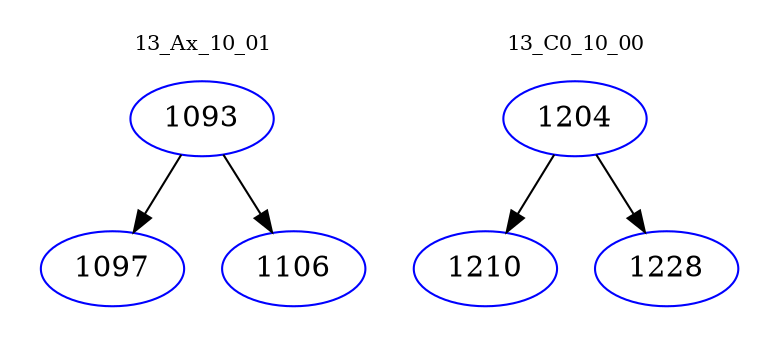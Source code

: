 digraph{
subgraph cluster_0 {
color = white
label = "13_Ax_10_01";
fontsize=10;
T0_1093 [label="1093", color="blue"]
T0_1093 -> T0_1097 [color="black"]
T0_1097 [label="1097", color="blue"]
T0_1093 -> T0_1106 [color="black"]
T0_1106 [label="1106", color="blue"]
}
subgraph cluster_1 {
color = white
label = "13_C0_10_00";
fontsize=10;
T1_1204 [label="1204", color="blue"]
T1_1204 -> T1_1210 [color="black"]
T1_1210 [label="1210", color="blue"]
T1_1204 -> T1_1228 [color="black"]
T1_1228 [label="1228", color="blue"]
}
}
